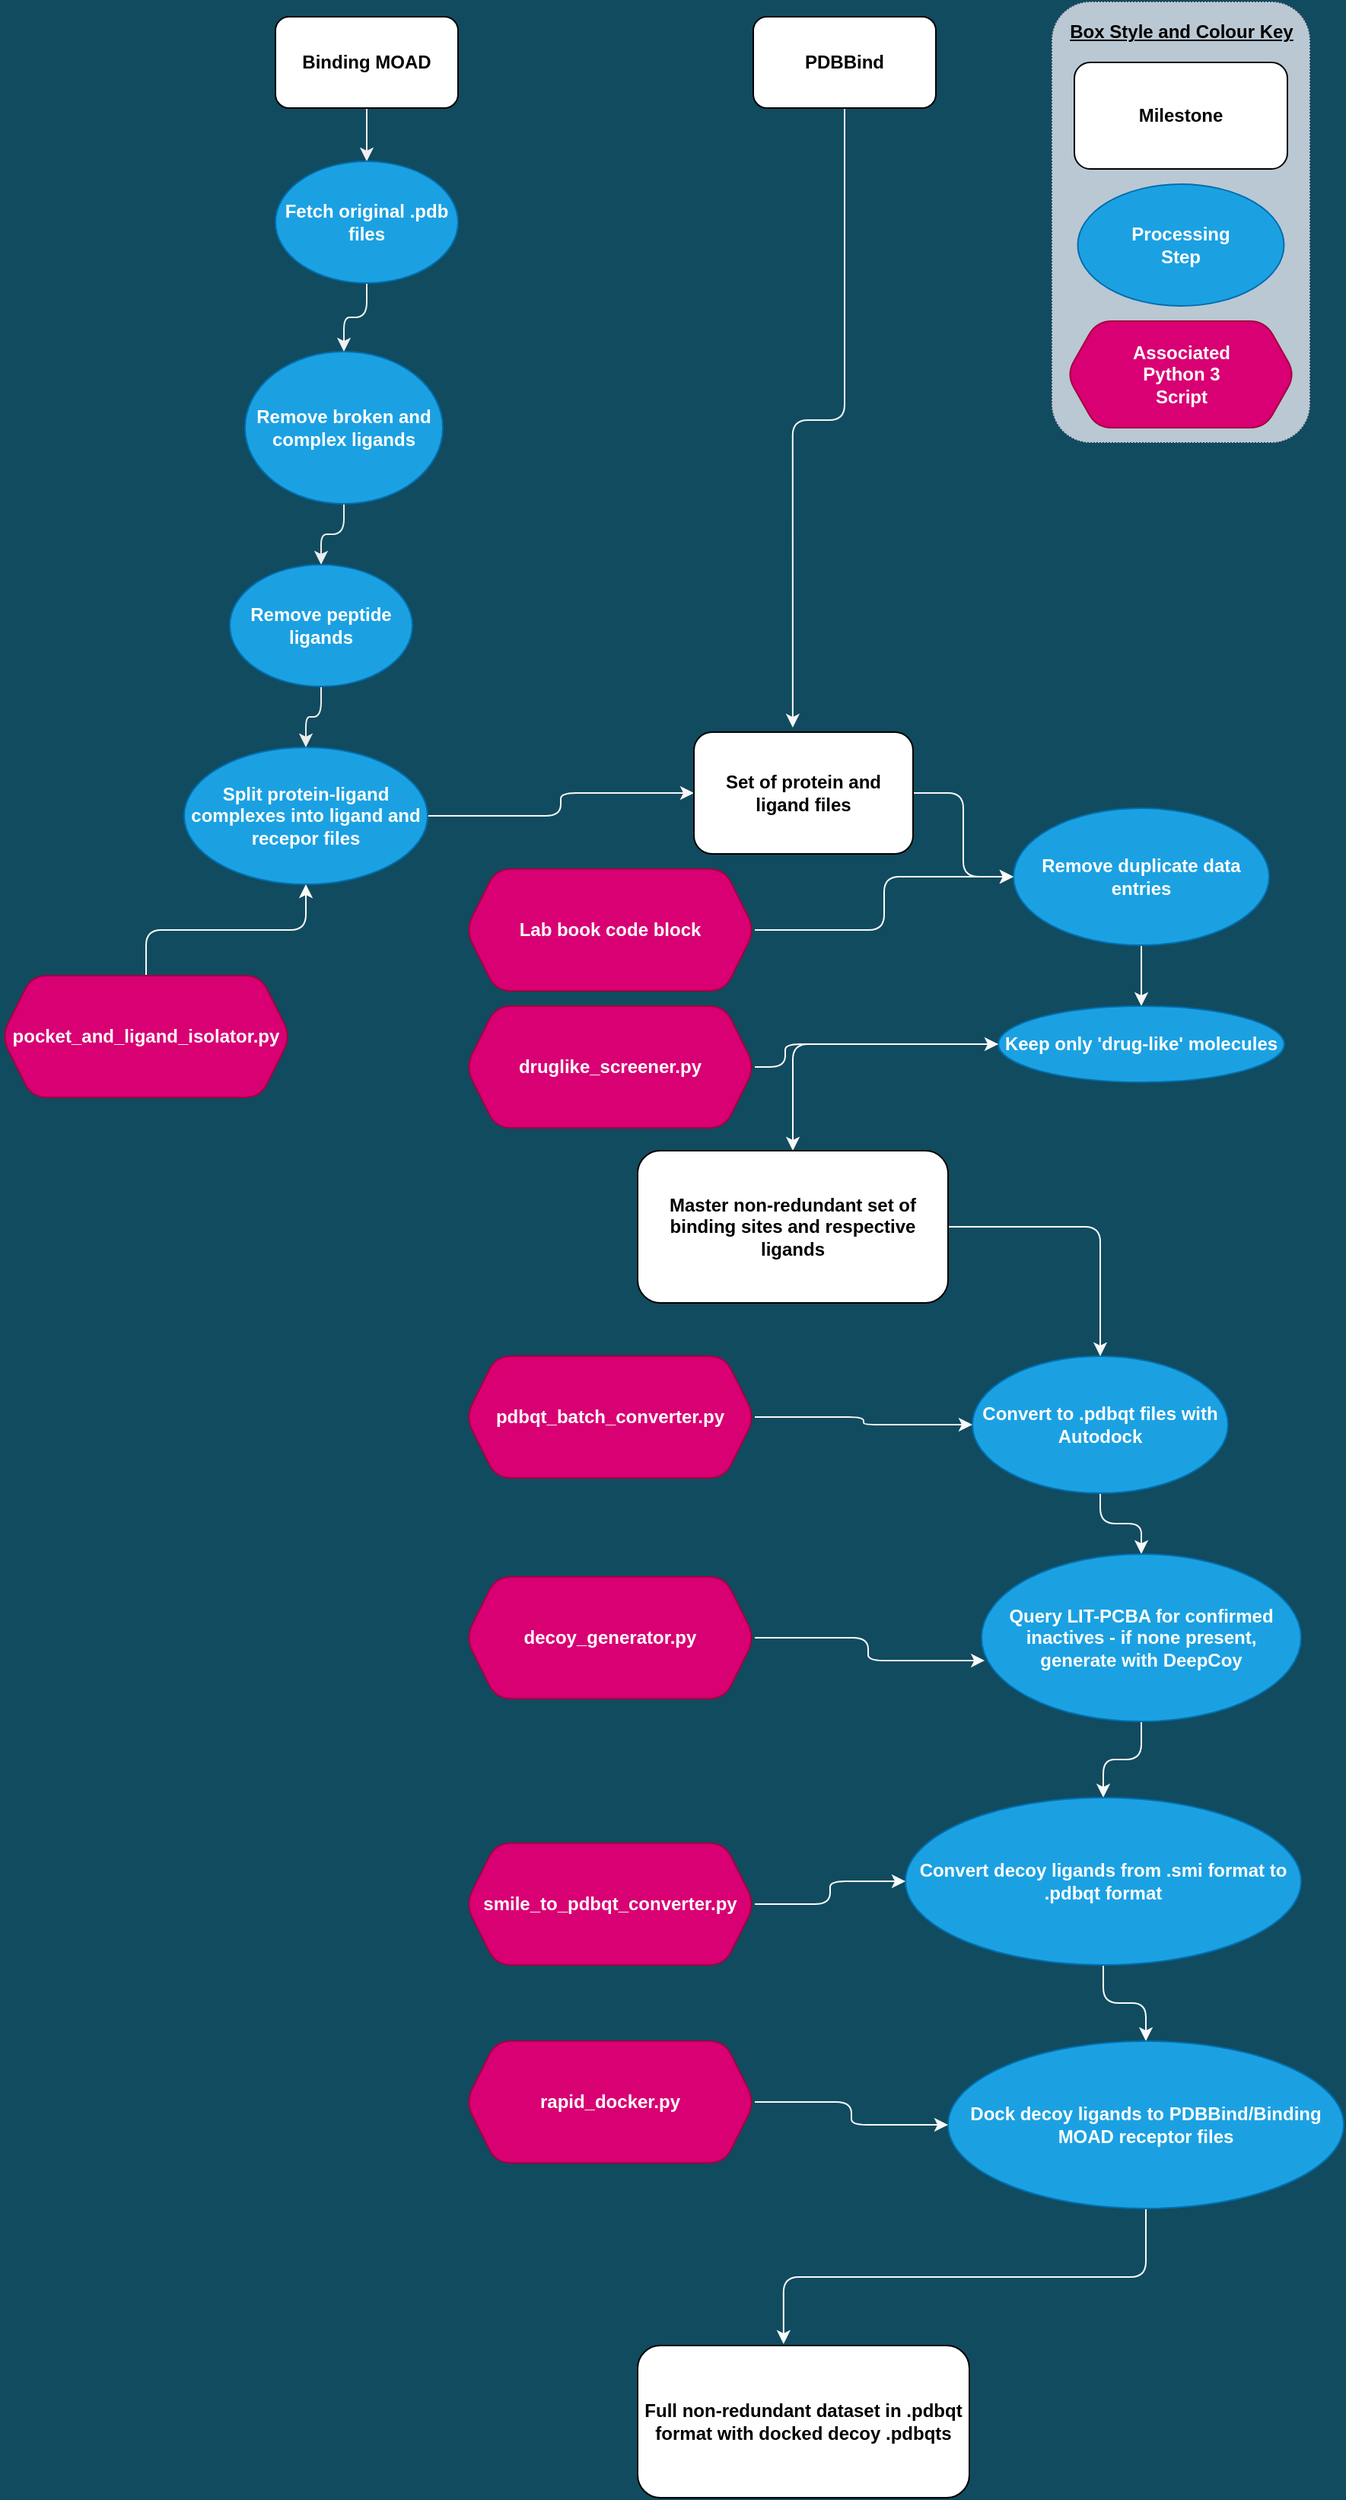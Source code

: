 <mxfile version="14.4.4" type="device"><diagram id="MezgeDCDJQZhVXjwhnEP" name="Page-1"><mxGraphModel dx="1822" dy="826" grid="1" gridSize="10" guides="1" tooltips="1" connect="1" arrows="1" fold="1" page="0" pageScale="1" pageWidth="827" pageHeight="1000" background="#114B5F" math="0" shadow="0"><root><mxCell id="0"/><mxCell id="1" parent="0"/><mxCell id="ap78udexULdiu0JYZYRn-50" value="" style="rounded=1;whiteSpace=wrap;html=1;strokeWidth=1;dashed=1;dashPattern=1 1;fillColor=#bac8d3;strokeColor=#23445d;" parent="1" vertex="1"><mxGeometry x="550" y="30" width="170" height="290" as="geometry"/></mxCell><mxCell id="lSpIPOoU5kkB3JWMY7nx-2" value="" style="edgeStyle=orthogonalEdgeStyle;rounded=1;orthogonalLoop=1;jettySize=auto;html=1;strokeColor=#F0F0F0;" edge="1" parent="1" source="EFMOVaQ2oTUfK1_Tt2sc-1" target="lSpIPOoU5kkB3JWMY7nx-1"><mxGeometry relative="1" as="geometry"/></mxCell><mxCell id="EFMOVaQ2oTUfK1_Tt2sc-1" value="Binding MOAD" style="rounded=1;whiteSpace=wrap;html=1;sketch=0;fontStyle=1" parent="1" vertex="1"><mxGeometry x="40" y="40" width="120" height="60" as="geometry"/></mxCell><mxCell id="EFMOVaQ2oTUfK1_Tt2sc-9" style="edgeStyle=orthogonalEdgeStyle;curved=0;rounded=1;sketch=0;orthogonalLoop=1;jettySize=auto;html=1;entryX=0.451;entryY=-0.037;entryDx=0;entryDy=0;entryPerimeter=0;strokeColor=#F7F7F7;fillColor=#F45B69;fontColor=#E4FDE1;fontStyle=1" parent="1" source="EFMOVaQ2oTUfK1_Tt2sc-2" target="EFMOVaQ2oTUfK1_Tt2sc-6" edge="1"><mxGeometry relative="1" as="geometry"/></mxCell><mxCell id="EFMOVaQ2oTUfK1_Tt2sc-2" value="PDBBind" style="rounded=1;whiteSpace=wrap;html=1;sketch=0;fontStyle=1" parent="1" vertex="1"><mxGeometry x="354" y="40" width="120" height="60" as="geometry"/></mxCell><mxCell id="EFMOVaQ2oTUfK1_Tt2sc-7" style="edgeStyle=orthogonalEdgeStyle;curved=0;rounded=1;sketch=0;orthogonalLoop=1;jettySize=auto;html=1;entryX=0;entryY=0.5;entryDx=0;entryDy=0;fontColor=#E4FDE1;strokeColor=#F7F7F7;fontStyle=1;exitX=1;exitY=0.5;exitDx=0;exitDy=0;" parent="1" source="EFMOVaQ2oTUfK1_Tt2sc-4" target="EFMOVaQ2oTUfK1_Tt2sc-6" edge="1"><mxGeometry relative="1" as="geometry"><mxPoint x="320" y="210" as="sourcePoint"/></mxGeometry></mxCell><mxCell id="EFMOVaQ2oTUfK1_Tt2sc-4" value="Split protein-ligand complexes into ligand and recepor files" style="ellipse;whiteSpace=wrap;html=1;rounded=1;sketch=0;fillColor=#1ba1e2;strokeColor=#006EAF;fontColor=#ffffff;fontStyle=1" parent="1" vertex="1"><mxGeometry x="-20" y="520" width="160" height="90" as="geometry"/></mxCell><mxCell id="EFMOVaQ2oTUfK1_Tt2sc-17" value="" style="edgeStyle=orthogonalEdgeStyle;curved=0;rounded=1;sketch=0;orthogonalLoop=1;jettySize=auto;html=1;strokeColor=#F7F7F7;fillColor=#F45B69;fontColor=#E4FDE1;exitX=0.5;exitY=1;exitDx=0;exitDy=0;entryX=0.5;entryY=0;entryDx=0;entryDy=0;fontStyle=1" parent="1" source="EFMOVaQ2oTUfK1_Tt2sc-29" target="k04rTEtpxDzl-XmO_nQA-1" edge="1"><mxGeometry relative="1" as="geometry"><mxPoint x="387" y="710" as="sourcePoint"/><mxPoint x="387" y="720" as="targetPoint"/><Array as="points"/></mxGeometry></mxCell><mxCell id="EFMOVaQ2oTUfK1_Tt2sc-30" value="" style="edgeStyle=orthogonalEdgeStyle;curved=0;rounded=1;sketch=0;orthogonalLoop=1;jettySize=auto;html=1;strokeColor=#F7F7F7;fillColor=#F45B69;fontColor=#E4FDE1;fontStyle=1" parent="1" source="EFMOVaQ2oTUfK1_Tt2sc-6" target="EFMOVaQ2oTUfK1_Tt2sc-29" edge="1"><mxGeometry relative="1" as="geometry"/></mxCell><mxCell id="EFMOVaQ2oTUfK1_Tt2sc-6" value="&lt;div&gt;Set of protein and &lt;br&gt;&lt;/div&gt;&lt;div&gt;ligand files&lt;/div&gt;" style="rounded=1;whiteSpace=wrap;html=1;sketch=0;fontStyle=1" parent="1" vertex="1"><mxGeometry x="315" y="510" width="144" height="80" as="geometry"/></mxCell><mxCell id="EFMOVaQ2oTUfK1_Tt2sc-20" value="" style="edgeStyle=orthogonalEdgeStyle;curved=0;rounded=1;sketch=0;orthogonalLoop=1;jettySize=auto;html=1;strokeColor=#F7F7F7;fillColor=#F45B69;fontColor=#E4FDE1;fontStyle=1" parent="1" source="EFMOVaQ2oTUfK1_Tt2sc-18" target="EFMOVaQ2oTUfK1_Tt2sc-19" edge="1"><mxGeometry relative="1" as="geometry"/></mxCell><mxCell id="EFMOVaQ2oTUfK1_Tt2sc-18" value="Convert to .pdbqt files with Autodock" style="ellipse;whiteSpace=wrap;html=1;rounded=0;sketch=0;strokeColor=#006EAF;fillColor=#1ba1e2;fontColor=#ffffff;fontStyle=1" parent="1" vertex="1"><mxGeometry x="498" y="920" width="168" height="90" as="geometry"/></mxCell><mxCell id="ap78udexULdiu0JYZYRn-9" value="" style="edgeStyle=orthogonalEdgeStyle;rounded=1;orthogonalLoop=1;jettySize=auto;html=1;strokeColor=#FAFAFA;fontStyle=1" parent="1" source="EFMOVaQ2oTUfK1_Tt2sc-19" target="ap78udexULdiu0JYZYRn-8" edge="1"><mxGeometry relative="1" as="geometry"/></mxCell><mxCell id="EFMOVaQ2oTUfK1_Tt2sc-19" value="&lt;div&gt;Query LIT-PCBA for confirmed inactives - if none present, &lt;br&gt;&lt;/div&gt;&lt;div&gt;generate with DeepCoy &lt;/div&gt;" style="ellipse;whiteSpace=wrap;html=1;rounded=0;sketch=0;strokeColor=#006EAF;fillColor=#1ba1e2;fontColor=#ffffff;fontStyle=1" parent="1" vertex="1"><mxGeometry x="504" y="1050" width="210" height="110" as="geometry"/></mxCell><mxCell id="EFMOVaQ2oTUfK1_Tt2sc-27" value="Full non-redundant dataset in .pdbqt format with docked decoy .pdbqts" style="rounded=1;whiteSpace=wrap;html=1;sketch=0;fontStyle=1" parent="1" vertex="1"><mxGeometry x="278" y="1570" width="218" height="100" as="geometry"/></mxCell><mxCell id="EFMOVaQ2oTUfK1_Tt2sc-29" value="&lt;div&gt;Remove duplicate data &lt;br&gt;&lt;/div&gt;&lt;div&gt;entries&lt;/div&gt;" style="ellipse;whiteSpace=wrap;html=1;rounded=0;sketch=0;strokeColor=#006EAF;fillColor=#1ba1e2;fontColor=#ffffff;fontStyle=1" parent="1" vertex="1"><mxGeometry x="525" y="560" width="168" height="90" as="geometry"/></mxCell><mxCell id="ap78udexULdiu0JYZYRn-20" style="edgeStyle=orthogonalEdgeStyle;rounded=1;orthogonalLoop=1;jettySize=auto;html=1;entryX=0.5;entryY=0;entryDx=0;entryDy=0;strokeColor=#FAFAFA;" parent="1" source="k04rTEtpxDzl-XmO_nQA-1" target="ap78udexULdiu0JYZYRn-2" edge="1"><mxGeometry relative="1" as="geometry"/></mxCell><mxCell id="k04rTEtpxDzl-XmO_nQA-1" value="Keep only 'drug-like' molecules" style="ellipse;whiteSpace=wrap;html=1;rounded=0;sketch=0;strokeColor=#006EAF;fillColor=#1ba1e2;fontColor=#ffffff;fontStyle=1" parent="1" vertex="1"><mxGeometry x="515" y="690" width="188" height="50" as="geometry"/></mxCell><mxCell id="ap78udexULdiu0JYZYRn-19" style="edgeStyle=orthogonalEdgeStyle;rounded=1;orthogonalLoop=1;jettySize=auto;html=1;entryX=0.5;entryY=0;entryDx=0;entryDy=0;strokeColor=#FAFAFA;" parent="1" source="ap78udexULdiu0JYZYRn-2" target="EFMOVaQ2oTUfK1_Tt2sc-18" edge="1"><mxGeometry relative="1" as="geometry"/></mxCell><mxCell id="ap78udexULdiu0JYZYRn-2" value="Master non-redundant set of binding sites and respective ligands" style="rounded=1;whiteSpace=wrap;html=1;sketch=0;fontStyle=1" parent="1" vertex="1"><mxGeometry x="278" y="785" width="204" height="100" as="geometry"/></mxCell><mxCell id="ap78udexULdiu0JYZYRn-11" value="" style="edgeStyle=orthogonalEdgeStyle;rounded=1;orthogonalLoop=1;jettySize=auto;html=1;strokeColor=#FAFAFA;fontStyle=1" parent="1" source="ap78udexULdiu0JYZYRn-8" target="ap78udexULdiu0JYZYRn-10" edge="1"><mxGeometry relative="1" as="geometry"/></mxCell><mxCell id="ap78udexULdiu0JYZYRn-8" value="Convert decoy ligands from .smi format to .pdbqt format" style="ellipse;whiteSpace=wrap;html=1;rounded=0;sketch=0;strokeColor=#006EAF;fillColor=#1ba1e2;fontColor=#ffffff;fontStyle=1" parent="1" vertex="1"><mxGeometry x="454" y="1210" width="260" height="110" as="geometry"/></mxCell><mxCell id="ap78udexULdiu0JYZYRn-14" style="edgeStyle=orthogonalEdgeStyle;rounded=1;orthogonalLoop=1;jettySize=auto;html=1;entryX=0.44;entryY=-0.01;entryDx=0;entryDy=0;entryPerimeter=0;strokeColor=#FAFAFA;fontStyle=1" parent="1" source="ap78udexULdiu0JYZYRn-10" target="EFMOVaQ2oTUfK1_Tt2sc-27" edge="1"><mxGeometry relative="1" as="geometry"/></mxCell><mxCell id="ap78udexULdiu0JYZYRn-10" value="Dock decoy ligands to PDBBind/Binding MOAD receptor files" style="ellipse;whiteSpace=wrap;html=1;rounded=0;sketch=0;strokeColor=#006EAF;fillColor=#1ba1e2;fontColor=#ffffff;fontStyle=1" parent="1" vertex="1"><mxGeometry x="482" y="1370" width="260" height="110" as="geometry"/></mxCell><mxCell id="ap78udexULdiu0JYZYRn-26" style="edgeStyle=orthogonalEdgeStyle;rounded=1;orthogonalLoop=1;jettySize=auto;html=1;entryX=0.5;entryY=1;entryDx=0;entryDy=0;strokeColor=#FAFAFA;" parent="1" source="ap78udexULdiu0JYZYRn-24" target="EFMOVaQ2oTUfK1_Tt2sc-4" edge="1"><mxGeometry relative="1" as="geometry"/></mxCell><mxCell id="ap78udexULdiu0JYZYRn-24" value="pocket_and_ligand_isolator.py" style="shape=hexagon;perimeter=hexagonPerimeter2;whiteSpace=wrap;html=1;fixedSize=1;rounded=1;fontStyle=1;strokeColor=#A50040;fillColor=#d80073;sketch=0;fontColor=#ffffff;" parent="1" vertex="1"><mxGeometry x="-140" y="670" width="190" height="80" as="geometry"/></mxCell><mxCell id="ap78udexULdiu0JYZYRn-28" style="edgeStyle=orthogonalEdgeStyle;rounded=1;orthogonalLoop=1;jettySize=auto;html=1;strokeColor=#FAFAFA;" parent="1" source="ap78udexULdiu0JYZYRn-27" target="EFMOVaQ2oTUfK1_Tt2sc-29" edge="1"><mxGeometry relative="1" as="geometry"/></mxCell><mxCell id="ap78udexULdiu0JYZYRn-27" value="Lab book code block" style="shape=hexagon;perimeter=hexagonPerimeter2;whiteSpace=wrap;html=1;fixedSize=1;rounded=1;fontStyle=1;strokeColor=#A50040;fillColor=#d80073;sketch=0;fontColor=#ffffff;" parent="1" vertex="1"><mxGeometry x="165" y="600" width="190" height="80" as="geometry"/></mxCell><mxCell id="ap78udexULdiu0JYZYRn-30" style="edgeStyle=orthogonalEdgeStyle;rounded=1;orthogonalLoop=1;jettySize=auto;html=1;strokeColor=#FAFAFA;" parent="1" source="ap78udexULdiu0JYZYRn-29" target="k04rTEtpxDzl-XmO_nQA-1" edge="1"><mxGeometry relative="1" as="geometry"><Array as="points"><mxPoint x="375" y="730"/><mxPoint x="375" y="715"/></Array></mxGeometry></mxCell><mxCell id="ap78udexULdiu0JYZYRn-29" value="druglike_screener.py" style="shape=hexagon;perimeter=hexagonPerimeter2;whiteSpace=wrap;html=1;fixedSize=1;rounded=1;fontStyle=1;strokeColor=#A50040;fillColor=#d80073;sketch=0;fontColor=#ffffff;" parent="1" vertex="1"><mxGeometry x="165" y="690" width="190" height="80" as="geometry"/></mxCell><mxCell id="ap78udexULdiu0JYZYRn-32" style="edgeStyle=orthogonalEdgeStyle;rounded=1;orthogonalLoop=1;jettySize=auto;html=1;entryX=0;entryY=0.5;entryDx=0;entryDy=0;strokeColor=#FAFAFA;" parent="1" source="ap78udexULdiu0JYZYRn-31" target="EFMOVaQ2oTUfK1_Tt2sc-18" edge="1"><mxGeometry relative="1" as="geometry"/></mxCell><mxCell id="ap78udexULdiu0JYZYRn-31" value="pdbqt_batch_converter.py" style="shape=hexagon;perimeter=hexagonPerimeter2;whiteSpace=wrap;html=1;fixedSize=1;rounded=1;fontStyle=1;strokeColor=#A50040;fillColor=#d80073;sketch=0;fontColor=#ffffff;" parent="1" vertex="1"><mxGeometry x="165" y="920" width="190" height="80" as="geometry"/></mxCell><mxCell id="ap78udexULdiu0JYZYRn-34" style="edgeStyle=orthogonalEdgeStyle;rounded=1;orthogonalLoop=1;jettySize=auto;html=1;entryX=0.01;entryY=0.636;entryDx=0;entryDy=0;entryPerimeter=0;strokeColor=#FAFAFA;" parent="1" source="ap78udexULdiu0JYZYRn-33" target="EFMOVaQ2oTUfK1_Tt2sc-19" edge="1"><mxGeometry relative="1" as="geometry"/></mxCell><mxCell id="ap78udexULdiu0JYZYRn-33" value="decoy_generator.py" style="shape=hexagon;perimeter=hexagonPerimeter2;whiteSpace=wrap;html=1;fixedSize=1;rounded=1;fontStyle=1;strokeColor=#A50040;fillColor=#d80073;sketch=0;fontColor=#ffffff;" parent="1" vertex="1"><mxGeometry x="165" y="1065" width="190" height="80" as="geometry"/></mxCell><mxCell id="ap78udexULdiu0JYZYRn-36" style="edgeStyle=orthogonalEdgeStyle;rounded=1;orthogonalLoop=1;jettySize=auto;html=1;entryX=0;entryY=0.5;entryDx=0;entryDy=0;strokeColor=#FAFAFA;" parent="1" source="ap78udexULdiu0JYZYRn-35" target="ap78udexULdiu0JYZYRn-8" edge="1"><mxGeometry relative="1" as="geometry"/></mxCell><mxCell id="ap78udexULdiu0JYZYRn-35" value="smile_to_pdbqt_converter.py" style="shape=hexagon;perimeter=hexagonPerimeter2;whiteSpace=wrap;html=1;fixedSize=1;rounded=1;fontStyle=1;strokeColor=#A50040;fillColor=#d80073;sketch=0;fontColor=#ffffff;" parent="1" vertex="1"><mxGeometry x="165" y="1240" width="190" height="80" as="geometry"/></mxCell><mxCell id="ap78udexULdiu0JYZYRn-38" style="edgeStyle=orthogonalEdgeStyle;rounded=1;orthogonalLoop=1;jettySize=auto;html=1;entryX=0;entryY=0.5;entryDx=0;entryDy=0;strokeColor=#FAFAFA;" parent="1" source="ap78udexULdiu0JYZYRn-37" target="ap78udexULdiu0JYZYRn-10" edge="1"><mxGeometry relative="1" as="geometry"/></mxCell><mxCell id="ap78udexULdiu0JYZYRn-37" value="rapid_docker.py" style="shape=hexagon;perimeter=hexagonPerimeter2;whiteSpace=wrap;html=1;fixedSize=1;rounded=1;fontStyle=1;strokeColor=#A50040;fillColor=#d80073;sketch=0;fontColor=#ffffff;" parent="1" vertex="1"><mxGeometry x="165" y="1370" width="190" height="80" as="geometry"/></mxCell><mxCell id="ap78udexULdiu0JYZYRn-44" value="&lt;b&gt;Milestone&lt;/b&gt;" style="rounded=1;whiteSpace=wrap;html=1;perimeterSpacing=5;strokeWidth=1;" parent="1" vertex="1"><mxGeometry x="565" y="70" width="140" height="70" as="geometry"/></mxCell><mxCell id="ap78udexULdiu0JYZYRn-47" value="&lt;div&gt;Processing&lt;/div&gt;&lt;div&gt;Step&lt;br&gt;&lt;/div&gt;" style="ellipse;whiteSpace=wrap;html=1;rounded=0;sketch=0;strokeColor=#006EAF;fillColor=#1ba1e2;fontColor=#ffffff;fontStyle=1" parent="1" vertex="1"><mxGeometry x="567.25" y="150" width="135.5" height="80" as="geometry"/></mxCell><mxCell id="ap78udexULdiu0JYZYRn-48" value="&lt;div&gt;Associated&lt;/div&gt;&lt;div&gt;Python 3 &lt;br&gt;&lt;/div&gt;&lt;div&gt;Script&lt;br&gt;&lt;/div&gt;" style="shape=hexagon;perimeter=hexagonPerimeter2;whiteSpace=wrap;html=1;fixedSize=1;rounded=1;fontStyle=1;strokeColor=#A50040;fillColor=#d80073;sketch=0;fontColor=#ffffff;" parent="1" vertex="1"><mxGeometry x="559.75" y="240" width="150.5" height="70" as="geometry"/></mxCell><mxCell id="ap78udexULdiu0JYZYRn-51" value="Box Style and Colour Key" style="text;html=1;strokeColor=none;fillColor=none;align=center;verticalAlign=middle;whiteSpace=wrap;rounded=0;dashed=1;dashPattern=1 1;fontStyle=5" parent="1" vertex="1"><mxGeometry x="557.63" y="40" width="154.75" height="20" as="geometry"/></mxCell><mxCell id="s8GyDOgWR_Reh2gdY-Z_-7" value="" style="edgeStyle=orthogonalEdgeStyle;rounded=1;orthogonalLoop=1;jettySize=auto;html=1;strokeColor=#EDEDED;" parent="1" source="s8GyDOgWR_Reh2gdY-Z_-3" target="s8GyDOgWR_Reh2gdY-Z_-6" edge="1"><mxGeometry relative="1" as="geometry"/></mxCell><mxCell id="s8GyDOgWR_Reh2gdY-Z_-3" value="Remove broken and complex ligands" style="ellipse;whiteSpace=wrap;html=1;rounded=1;fontStyle=1;sketch=0;fillColor=#1ba1e2;strokeColor=#006EAF;fontColor=#ffffff;" parent="1" vertex="1"><mxGeometry x="20" y="260" width="130" height="100" as="geometry"/></mxCell><mxCell id="s8GyDOgWR_Reh2gdY-Z_-8" value="" style="edgeStyle=orthogonalEdgeStyle;rounded=1;orthogonalLoop=1;jettySize=auto;html=1;strokeColor=#EDEDED;" parent="1" source="s8GyDOgWR_Reh2gdY-Z_-6" target="EFMOVaQ2oTUfK1_Tt2sc-4" edge="1"><mxGeometry relative="1" as="geometry"/></mxCell><mxCell id="s8GyDOgWR_Reh2gdY-Z_-6" value="Remove peptide ligands" style="ellipse;whiteSpace=wrap;html=1;rounded=1;fontStyle=1;sketch=0;fillColor=#1ba1e2;strokeColor=#006EAF;fontColor=#ffffff;" parent="1" vertex="1"><mxGeometry x="10" y="400" width="120" height="80" as="geometry"/></mxCell><mxCell id="lSpIPOoU5kkB3JWMY7nx-3" style="edgeStyle=orthogonalEdgeStyle;rounded=1;orthogonalLoop=1;jettySize=auto;html=1;entryX=0.5;entryY=0;entryDx=0;entryDy=0;strokeColor=#F0F0F0;" edge="1" parent="1" source="lSpIPOoU5kkB3JWMY7nx-1" target="s8GyDOgWR_Reh2gdY-Z_-3"><mxGeometry relative="1" as="geometry"/></mxCell><mxCell id="lSpIPOoU5kkB3JWMY7nx-1" value="Fetch original .pdb files" style="ellipse;whiteSpace=wrap;html=1;rounded=1;fontStyle=1;sketch=0;fillColor=#1ba1e2;strokeColor=#006EAF;fontColor=#ffffff;" vertex="1" parent="1"><mxGeometry x="40" y="135" width="120" height="80" as="geometry"/></mxCell></root></mxGraphModel></diagram></mxfile>